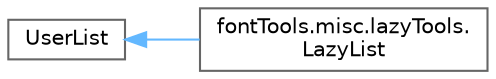 digraph "Graphical Class Hierarchy"
{
 // LATEX_PDF_SIZE
  bgcolor="transparent";
  edge [fontname=Helvetica,fontsize=10,labelfontname=Helvetica,labelfontsize=10];
  node [fontname=Helvetica,fontsize=10,shape=box,height=0.2,width=0.4];
  rankdir="LR";
  Node0 [id="Node000000",label="UserList",height=0.2,width=0.4,color="grey40", fillcolor="white", style="filled",URL="$d0/d37/classUserList.html",tooltip=" "];
  Node0 -> Node1 [id="edge5838_Node000000_Node000001",dir="back",color="steelblue1",style="solid",tooltip=" "];
  Node1 [id="Node000001",label="fontTools.misc.lazyTools.\lLazyList",height=0.2,width=0.4,color="grey40", fillcolor="white", style="filled",URL="$d6/dfc/classfontTools_1_1misc_1_1lazyTools_1_1LazyList.html",tooltip=" "];
}

